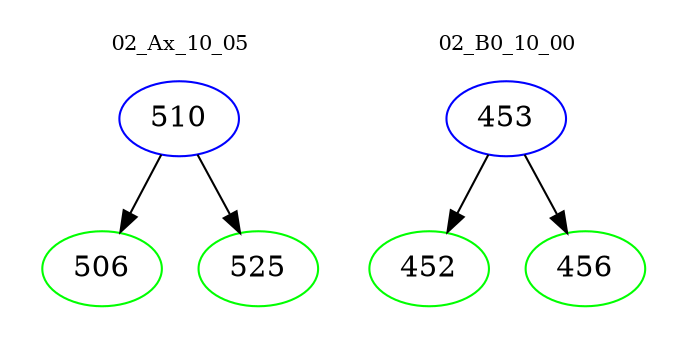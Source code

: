digraph{
subgraph cluster_0 {
color = white
label = "02_Ax_10_05";
fontsize=10;
T0_510 [label="510", color="blue"]
T0_510 -> T0_506 [color="black"]
T0_506 [label="506", color="green"]
T0_510 -> T0_525 [color="black"]
T0_525 [label="525", color="green"]
}
subgraph cluster_1 {
color = white
label = "02_B0_10_00";
fontsize=10;
T1_453 [label="453", color="blue"]
T1_453 -> T1_452 [color="black"]
T1_452 [label="452", color="green"]
T1_453 -> T1_456 [color="black"]
T1_456 [label="456", color="green"]
}
}
